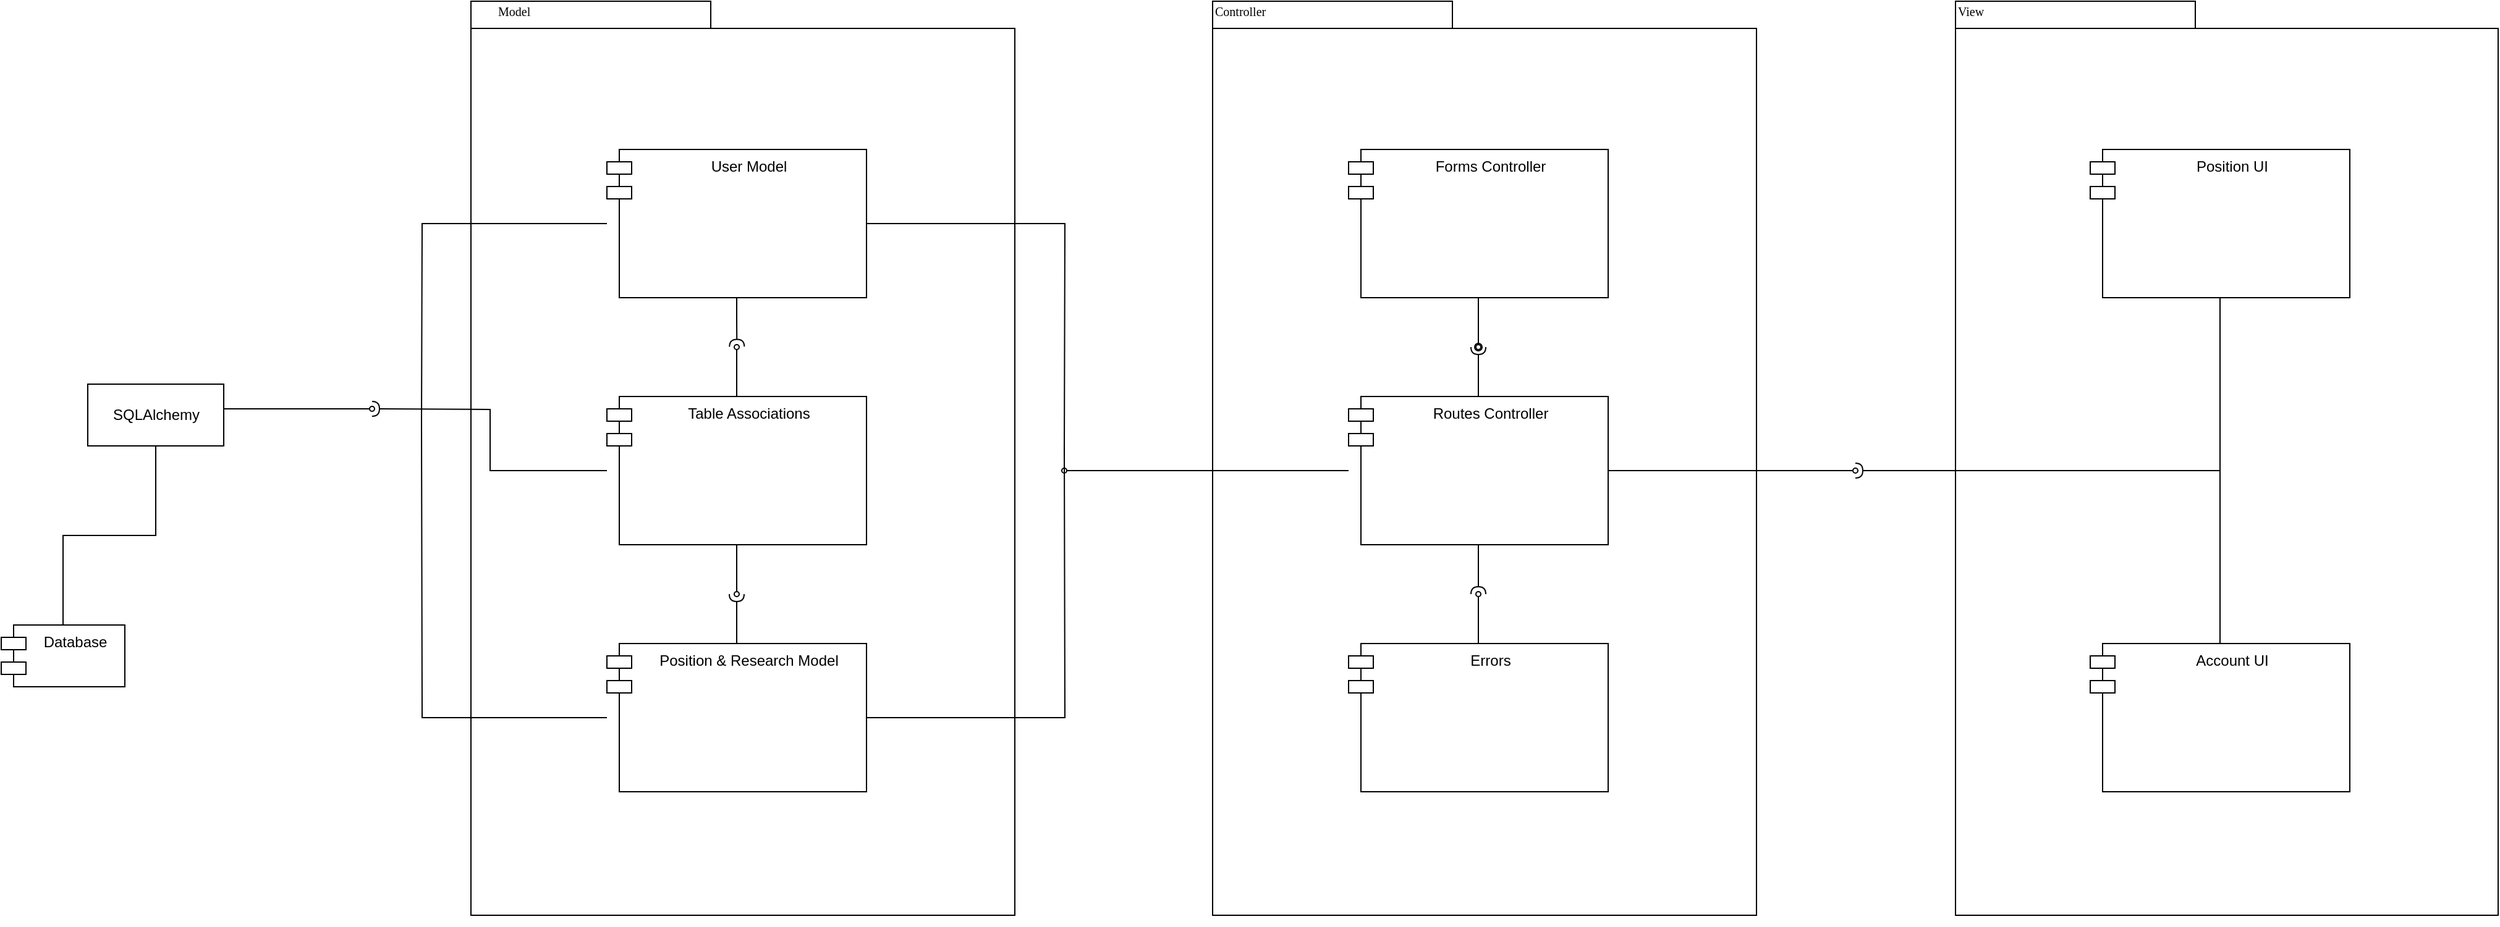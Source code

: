 <mxfile version="15.4.0" type="device"><diagram name="Page-1" id="b5b7bab2-c9e2-2cf4-8b2a-24fd1a2a6d21"><mxGraphModel dx="2404" dy="1208" grid="1" gridSize="10" guides="1" tooltips="1" connect="1" arrows="1" fold="1" page="1" pageScale="1" pageWidth="827" pageHeight="1169" background="none" math="0" shadow="0"><root><mxCell id="0"/><mxCell id="1" parent="0"/><mxCell id="6e0c8c40b5770093-72" value="" style="shape=folder;fontStyle=1;spacingTop=10;tabWidth=194;tabHeight=22;tabPosition=left;html=1;rounded=0;shadow=0;comic=0;labelBackgroundColor=none;strokeWidth=1;fillColor=none;fontFamily=Verdana;fontSize=10;align=center;" parent="1" vertex="1"><mxGeometry x="40" y="80" width="440" height="740" as="geometry"/></mxCell><mxCell id="6e0c8c40b5770093-64" style="edgeStyle=elbowEdgeStyle;rounded=0;html=1;entryX=0.559;entryY=0.251;entryPerimeter=0;dashed=1;labelBackgroundColor=none;startFill=0;endArrow=open;endFill=0;endSize=10;fontFamily=Verdana;fontSize=10;" parent="1" source="6e0c8c40b5770093-42" edge="1"><mxGeometry relative="1" as="geometry"><mxPoint x="710.108" y="642.07" as="targetPoint"/></mxGeometry></mxCell><mxCell id="6e0c8c40b5770093-65" style="edgeStyle=none;rounded=0;html=1;dashed=1;labelBackgroundColor=none;startFill=0;endArrow=open;endFill=0;endSize=10;fontFamily=Verdana;fontSize=10;entryX=-0.003;entryY=0.411;entryPerimeter=0;" parent="1" source="6e0c8c40b5770093-42" edge="1"><mxGeometry relative="1" as="geometry"><mxPoint x="799.164" y="653.27" as="targetPoint"/></mxGeometry></mxCell><mxCell id="6e0c8c40b5770093-66" style="edgeStyle=none;rounded=0;html=1;dashed=1;labelBackgroundColor=none;startFill=0;endArrow=open;endFill=0;endSize=10;fontFamily=Verdana;fontSize=10;entryX=1.013;entryY=0.444;entryPerimeter=0;" parent="1" target="6e0c8c40b5770093-43" edge="1"><mxGeometry relative="1" as="geometry"><mxPoint x="664.688" y="594.5" as="sourcePoint"/></mxGeometry></mxCell><mxCell id="6e0c8c40b5770093-58" style="rounded=0;html=1;dashed=1;labelBackgroundColor=none;startFill=0;endArrow=open;endFill=0;endSize=10;fontFamily=Verdana;fontSize=10;entryX=0.592;entryY=0.2;entryPerimeter=0;edgeStyle=elbowEdgeStyle;" parent="1" source="6e0c8c40b5770093-4" edge="1"><mxGeometry relative="1" as="geometry"><mxPoint x="527.26" y="320.5" as="targetPoint"/></mxGeometry></mxCell><mxCell id="6e0c8c40b5770093-73" value="Model" style="text;html=1;align=left;verticalAlign=top;spacingTop=-4;fontSize=10;fontFamily=Verdana" parent="1" vertex="1"><mxGeometry x="60" y="80" width="130" height="20" as="geometry"/></mxCell><mxCell id="FbYRVX4e2-rPLo5EH5_I-2" value="" style="shape=folder;fontStyle=1;spacingTop=10;tabWidth=194;tabHeight=22;tabPosition=left;html=1;rounded=0;shadow=0;comic=0;labelBackgroundColor=none;strokeWidth=1;fillColor=none;fontFamily=Verdana;fontSize=10;align=center;" vertex="1" parent="1"><mxGeometry x="640" y="80" width="440" height="740" as="geometry"/></mxCell><mxCell id="FbYRVX4e2-rPLo5EH5_I-3" value="Controller" style="text;html=1;align=left;verticalAlign=top;spacingTop=-4;fontSize=10;fontFamily=Verdana" vertex="1" parent="1"><mxGeometry x="640" y="80" width="130" height="20" as="geometry"/></mxCell><mxCell id="FbYRVX4e2-rPLo5EH5_I-4" value="" style="shape=folder;fontStyle=1;spacingTop=10;tabWidth=194;tabHeight=22;tabPosition=left;html=1;rounded=0;shadow=0;comic=0;labelBackgroundColor=none;strokeWidth=1;fillColor=none;fontFamily=Verdana;fontSize=10;align=center;" vertex="1" parent="1"><mxGeometry x="1241" y="80" width="439" height="740" as="geometry"/></mxCell><mxCell id="FbYRVX4e2-rPLo5EH5_I-5" value="View" style="text;html=1;align=left;verticalAlign=top;spacingTop=-4;fontSize=10;fontFamily=Verdana" vertex="1" parent="1"><mxGeometry x="1241" y="80" width="130" height="20" as="geometry"/></mxCell><mxCell id="FbYRVX4e2-rPLo5EH5_I-37" style="edgeStyle=orthogonalEdgeStyle;rounded=0;orthogonalLoop=1;jettySize=auto;html=1;endArrow=oval;endFill=0;endSize=4;strokeWidth=1;" edge="1" parent="1" source="FbYRVX4e2-rPLo5EH5_I-7"><mxGeometry relative="1" as="geometry"><mxPoint x="255" y="560" as="targetPoint"/></mxGeometry></mxCell><mxCell id="FbYRVX4e2-rPLo5EH5_I-39" style="edgeStyle=orthogonalEdgeStyle;rounded=0;orthogonalLoop=1;jettySize=auto;html=1;endArrow=oval;endFill=0;endSize=4;strokeWidth=1;" edge="1" parent="1" source="FbYRVX4e2-rPLo5EH5_I-7"><mxGeometry relative="1" as="geometry"><mxPoint x="255" y="360" as="targetPoint"/></mxGeometry></mxCell><mxCell id="FbYRVX4e2-rPLo5EH5_I-51" style="edgeStyle=orthogonalEdgeStyle;rounded=0;orthogonalLoop=1;jettySize=auto;html=1;endArrow=halfCircle;endFill=0;endSize=4;strokeWidth=1;" edge="1" parent="1" source="FbYRVX4e2-rPLo5EH5_I-7"><mxGeometry relative="1" as="geometry"><mxPoint x="-40" y="410" as="targetPoint"/></mxGeometry></mxCell><mxCell id="FbYRVX4e2-rPLo5EH5_I-7" value="Table Associations" style="shape=module;align=left;spacingLeft=20;align=center;verticalAlign=top;" vertex="1" parent="1"><mxGeometry x="150" y="400" width="210" height="120" as="geometry"/></mxCell><mxCell id="FbYRVX4e2-rPLo5EH5_I-36" style="edgeStyle=orthogonalEdgeStyle;rounded=0;orthogonalLoop=1;jettySize=auto;html=1;endArrow=halfCircle;endFill=0;endSize=4;strokeWidth=1;" edge="1" parent="1" source="FbYRVX4e2-rPLo5EH5_I-8"><mxGeometry relative="1" as="geometry"><mxPoint x="255" y="560" as="targetPoint"/><Array as="points"><mxPoint x="255" y="580"/><mxPoint x="255" y="580"/></Array></mxGeometry></mxCell><mxCell id="FbYRVX4e2-rPLo5EH5_I-42" style="edgeStyle=orthogonalEdgeStyle;rounded=0;orthogonalLoop=1;jettySize=auto;html=1;endArrow=none;endFill=0;endSize=4;strokeWidth=1;" edge="1" parent="1" source="FbYRVX4e2-rPLo5EH5_I-8"><mxGeometry relative="1" as="geometry"><mxPoint x="520" y="440" as="targetPoint"/></mxGeometry></mxCell><mxCell id="FbYRVX4e2-rPLo5EH5_I-52" style="edgeStyle=orthogonalEdgeStyle;rounded=0;orthogonalLoop=1;jettySize=auto;html=1;endArrow=none;endFill=0;endSize=4;strokeWidth=1;" edge="1" parent="1" source="FbYRVX4e2-rPLo5EH5_I-8"><mxGeometry relative="1" as="geometry"><mxPoint y="420" as="targetPoint"/></mxGeometry></mxCell><mxCell id="FbYRVX4e2-rPLo5EH5_I-8" value="Position &amp; Research Model" style="shape=module;align=left;spacingLeft=20;align=center;verticalAlign=top;" vertex="1" parent="1"><mxGeometry x="150" y="600" width="210" height="120" as="geometry"/></mxCell><mxCell id="FbYRVX4e2-rPLo5EH5_I-40" style="edgeStyle=orthogonalEdgeStyle;rounded=0;orthogonalLoop=1;jettySize=auto;html=1;entryX=0.489;entryY=0.378;entryDx=0;entryDy=0;entryPerimeter=0;endArrow=halfCircle;endFill=0;endSize=4;strokeWidth=1;" edge="1" parent="1" source="FbYRVX4e2-rPLo5EH5_I-9" target="6e0c8c40b5770093-72"><mxGeometry relative="1" as="geometry"/></mxCell><mxCell id="FbYRVX4e2-rPLo5EH5_I-41" style="edgeStyle=orthogonalEdgeStyle;rounded=0;orthogonalLoop=1;jettySize=auto;html=1;endArrow=none;endFill=0;endSize=4;strokeWidth=1;" edge="1" parent="1" source="FbYRVX4e2-rPLo5EH5_I-9"><mxGeometry relative="1" as="geometry"><mxPoint x="520" y="450" as="targetPoint"/></mxGeometry></mxCell><mxCell id="FbYRVX4e2-rPLo5EH5_I-50" style="edgeStyle=orthogonalEdgeStyle;rounded=0;orthogonalLoop=1;jettySize=auto;html=1;endArrow=none;endFill=0;endSize=4;strokeWidth=1;" edge="1" parent="1" source="FbYRVX4e2-rPLo5EH5_I-9"><mxGeometry relative="1" as="geometry"><mxPoint y="420" as="targetPoint"/></mxGeometry></mxCell><mxCell id="FbYRVX4e2-rPLo5EH5_I-9" value="User Model" style="shape=module;align=left;spacingLeft=20;align=center;verticalAlign=top;" vertex="1" parent="1"><mxGeometry x="150" y="200" width="210" height="120" as="geometry"/></mxCell><mxCell id="FbYRVX4e2-rPLo5EH5_I-33" style="edgeStyle=orthogonalEdgeStyle;rounded=0;orthogonalLoop=1;jettySize=auto;html=1;endArrow=none;endFill=0;endSize=4;strokeWidth=1;" edge="1" parent="1" source="FbYRVX4e2-rPLo5EH5_I-10"><mxGeometry relative="1" as="geometry"><mxPoint x="1455" y="460" as="targetPoint"/></mxGeometry></mxCell><mxCell id="FbYRVX4e2-rPLo5EH5_I-10" value="Position UI" style="shape=module;align=left;spacingLeft=20;align=center;verticalAlign=top;" vertex="1" parent="1"><mxGeometry x="1350" y="200" width="210" height="120" as="geometry"/></mxCell><mxCell id="FbYRVX4e2-rPLo5EH5_I-32" style="edgeStyle=orthogonalEdgeStyle;rounded=0;orthogonalLoop=1;jettySize=auto;html=1;endArrow=halfCircle;endFill=0;endSize=4;strokeWidth=1;exitX=0.5;exitY=0;exitDx=0;exitDy=0;" edge="1" parent="1" source="FbYRVX4e2-rPLo5EH5_I-11"><mxGeometry relative="1" as="geometry"><mxPoint x="1160" y="460" as="targetPoint"/><Array as="points"><mxPoint x="1455" y="460"/></Array></mxGeometry></mxCell><mxCell id="FbYRVX4e2-rPLo5EH5_I-11" value="Account UI" style="shape=module;align=left;spacingLeft=20;align=center;verticalAlign=top;" vertex="1" parent="1"><mxGeometry x="1350" y="600" width="210" height="120" as="geometry"/></mxCell><mxCell id="FbYRVX4e2-rPLo5EH5_I-12" style="edgeStyle=orthogonalEdgeStyle;rounded=0;orthogonalLoop=1;jettySize=auto;html=1;exitX=0.5;exitY=1;exitDx=0;exitDy=0;exitPerimeter=0;" edge="1" parent="1" source="FbYRVX4e2-rPLo5EH5_I-4" target="FbYRVX4e2-rPLo5EH5_I-4"><mxGeometry relative="1" as="geometry"/></mxCell><mxCell id="FbYRVX4e2-rPLo5EH5_I-26" value="" style="edgeStyle=orthogonalEdgeStyle;rounded=0;orthogonalLoop=1;jettySize=auto;html=1;endArrow=oval;endFill=0;" edge="1" parent="1" source="FbYRVX4e2-rPLo5EH5_I-13"><mxGeometry relative="1" as="geometry"><mxPoint x="855" y="360" as="targetPoint"/></mxGeometry></mxCell><mxCell id="FbYRVX4e2-rPLo5EH5_I-13" value="Forms Controller" style="shape=module;align=left;spacingLeft=20;align=center;verticalAlign=top;" vertex="1" parent="1"><mxGeometry x="750" y="200" width="210" height="120" as="geometry"/></mxCell><mxCell id="FbYRVX4e2-rPLo5EH5_I-27" style="edgeStyle=orthogonalEdgeStyle;rounded=0;orthogonalLoop=1;jettySize=auto;html=1;endArrow=oval;endFill=0;strokeWidth=1;endSize=4;" edge="1" parent="1"><mxGeometry relative="1" as="geometry"><mxPoint x="855" y="360" as="targetPoint"/><mxPoint x="855" y="350" as="sourcePoint"/></mxGeometry></mxCell><mxCell id="FbYRVX4e2-rPLo5EH5_I-28" style="edgeStyle=orthogonalEdgeStyle;rounded=0;orthogonalLoop=1;jettySize=auto;html=1;endArrow=halfCircle;endFill=0;endSize=4;strokeWidth=1;" edge="1" parent="1" source="FbYRVX4e2-rPLo5EH5_I-14"><mxGeometry relative="1" as="geometry"><mxPoint x="855" y="360" as="targetPoint"/></mxGeometry></mxCell><mxCell id="FbYRVX4e2-rPLo5EH5_I-29" style="edgeStyle=orthogonalEdgeStyle;rounded=0;orthogonalLoop=1;jettySize=auto;html=1;exitX=1;exitY=0.5;exitDx=0;exitDy=0;endArrow=oval;endFill=0;endSize=4;strokeWidth=1;" edge="1" parent="1" source="FbYRVX4e2-rPLo5EH5_I-14"><mxGeometry relative="1" as="geometry"><mxPoint x="1160" y="460" as="targetPoint"/></mxGeometry></mxCell><mxCell id="FbYRVX4e2-rPLo5EH5_I-35" style="edgeStyle=orthogonalEdgeStyle;rounded=0;orthogonalLoop=1;jettySize=auto;html=1;endArrow=halfCircle;endFill=0;endSize=4;strokeWidth=1;" edge="1" parent="1" source="FbYRVX4e2-rPLo5EH5_I-14"><mxGeometry relative="1" as="geometry"><mxPoint x="855" y="560" as="targetPoint"/></mxGeometry></mxCell><mxCell id="FbYRVX4e2-rPLo5EH5_I-43" style="edgeStyle=orthogonalEdgeStyle;rounded=0;orthogonalLoop=1;jettySize=auto;html=1;endArrow=oval;endFill=0;endSize=4;strokeWidth=1;" edge="1" parent="1" source="FbYRVX4e2-rPLo5EH5_I-14"><mxGeometry relative="1" as="geometry"><mxPoint x="520" y="460" as="targetPoint"/></mxGeometry></mxCell><mxCell id="FbYRVX4e2-rPLo5EH5_I-14" value="Routes Controller" style="shape=module;align=left;spacingLeft=20;align=center;verticalAlign=top;" vertex="1" parent="1"><mxGeometry x="750" y="400" width="210" height="120" as="geometry"/></mxCell><mxCell id="FbYRVX4e2-rPLo5EH5_I-34" style="edgeStyle=orthogonalEdgeStyle;rounded=0;orthogonalLoop=1;jettySize=auto;html=1;endArrow=oval;endFill=0;endSize=4;strokeWidth=1;" edge="1" parent="1" source="FbYRVX4e2-rPLo5EH5_I-15"><mxGeometry relative="1" as="geometry"><mxPoint x="855" y="560" as="targetPoint"/></mxGeometry></mxCell><mxCell id="FbYRVX4e2-rPLo5EH5_I-15" value="Errors" style="shape=module;align=left;spacingLeft=20;align=center;verticalAlign=top;" vertex="1" parent="1"><mxGeometry x="750" y="600" width="210" height="120" as="geometry"/></mxCell><mxCell id="FbYRVX4e2-rPLo5EH5_I-48" style="edgeStyle=orthogonalEdgeStyle;rounded=0;orthogonalLoop=1;jettySize=auto;html=1;endArrow=none;endFill=0;endSize=4;strokeWidth=1;entryX=0.5;entryY=1;entryDx=0;entryDy=0;" edge="1" parent="1" source="FbYRVX4e2-rPLo5EH5_I-46" target="FbYRVX4e2-rPLo5EH5_I-47"><mxGeometry relative="1" as="geometry"><mxPoint x="-210" y="470" as="targetPoint"/></mxGeometry></mxCell><mxCell id="FbYRVX4e2-rPLo5EH5_I-46" value="Database" style="shape=module;align=left;spacingLeft=20;align=center;verticalAlign=top;" vertex="1" parent="1"><mxGeometry x="-340" y="585" width="100" height="50" as="geometry"/></mxCell><mxCell id="FbYRVX4e2-rPLo5EH5_I-49" style="edgeStyle=orthogonalEdgeStyle;rounded=0;orthogonalLoop=1;jettySize=auto;html=1;endArrow=oval;endFill=0;endSize=4;strokeWidth=1;" edge="1" parent="1" source="FbYRVX4e2-rPLo5EH5_I-47"><mxGeometry relative="1" as="geometry"><mxPoint x="-40" y="410" as="targetPoint"/><Array as="points"><mxPoint x="-40" y="410"/></Array></mxGeometry></mxCell><mxCell id="FbYRVX4e2-rPLo5EH5_I-47" value="SQLAlchemy" style="html=1;" vertex="1" parent="1"><mxGeometry x="-270" y="390" width="110" height="50" as="geometry"/></mxCell></root></mxGraphModel></diagram></mxfile>
